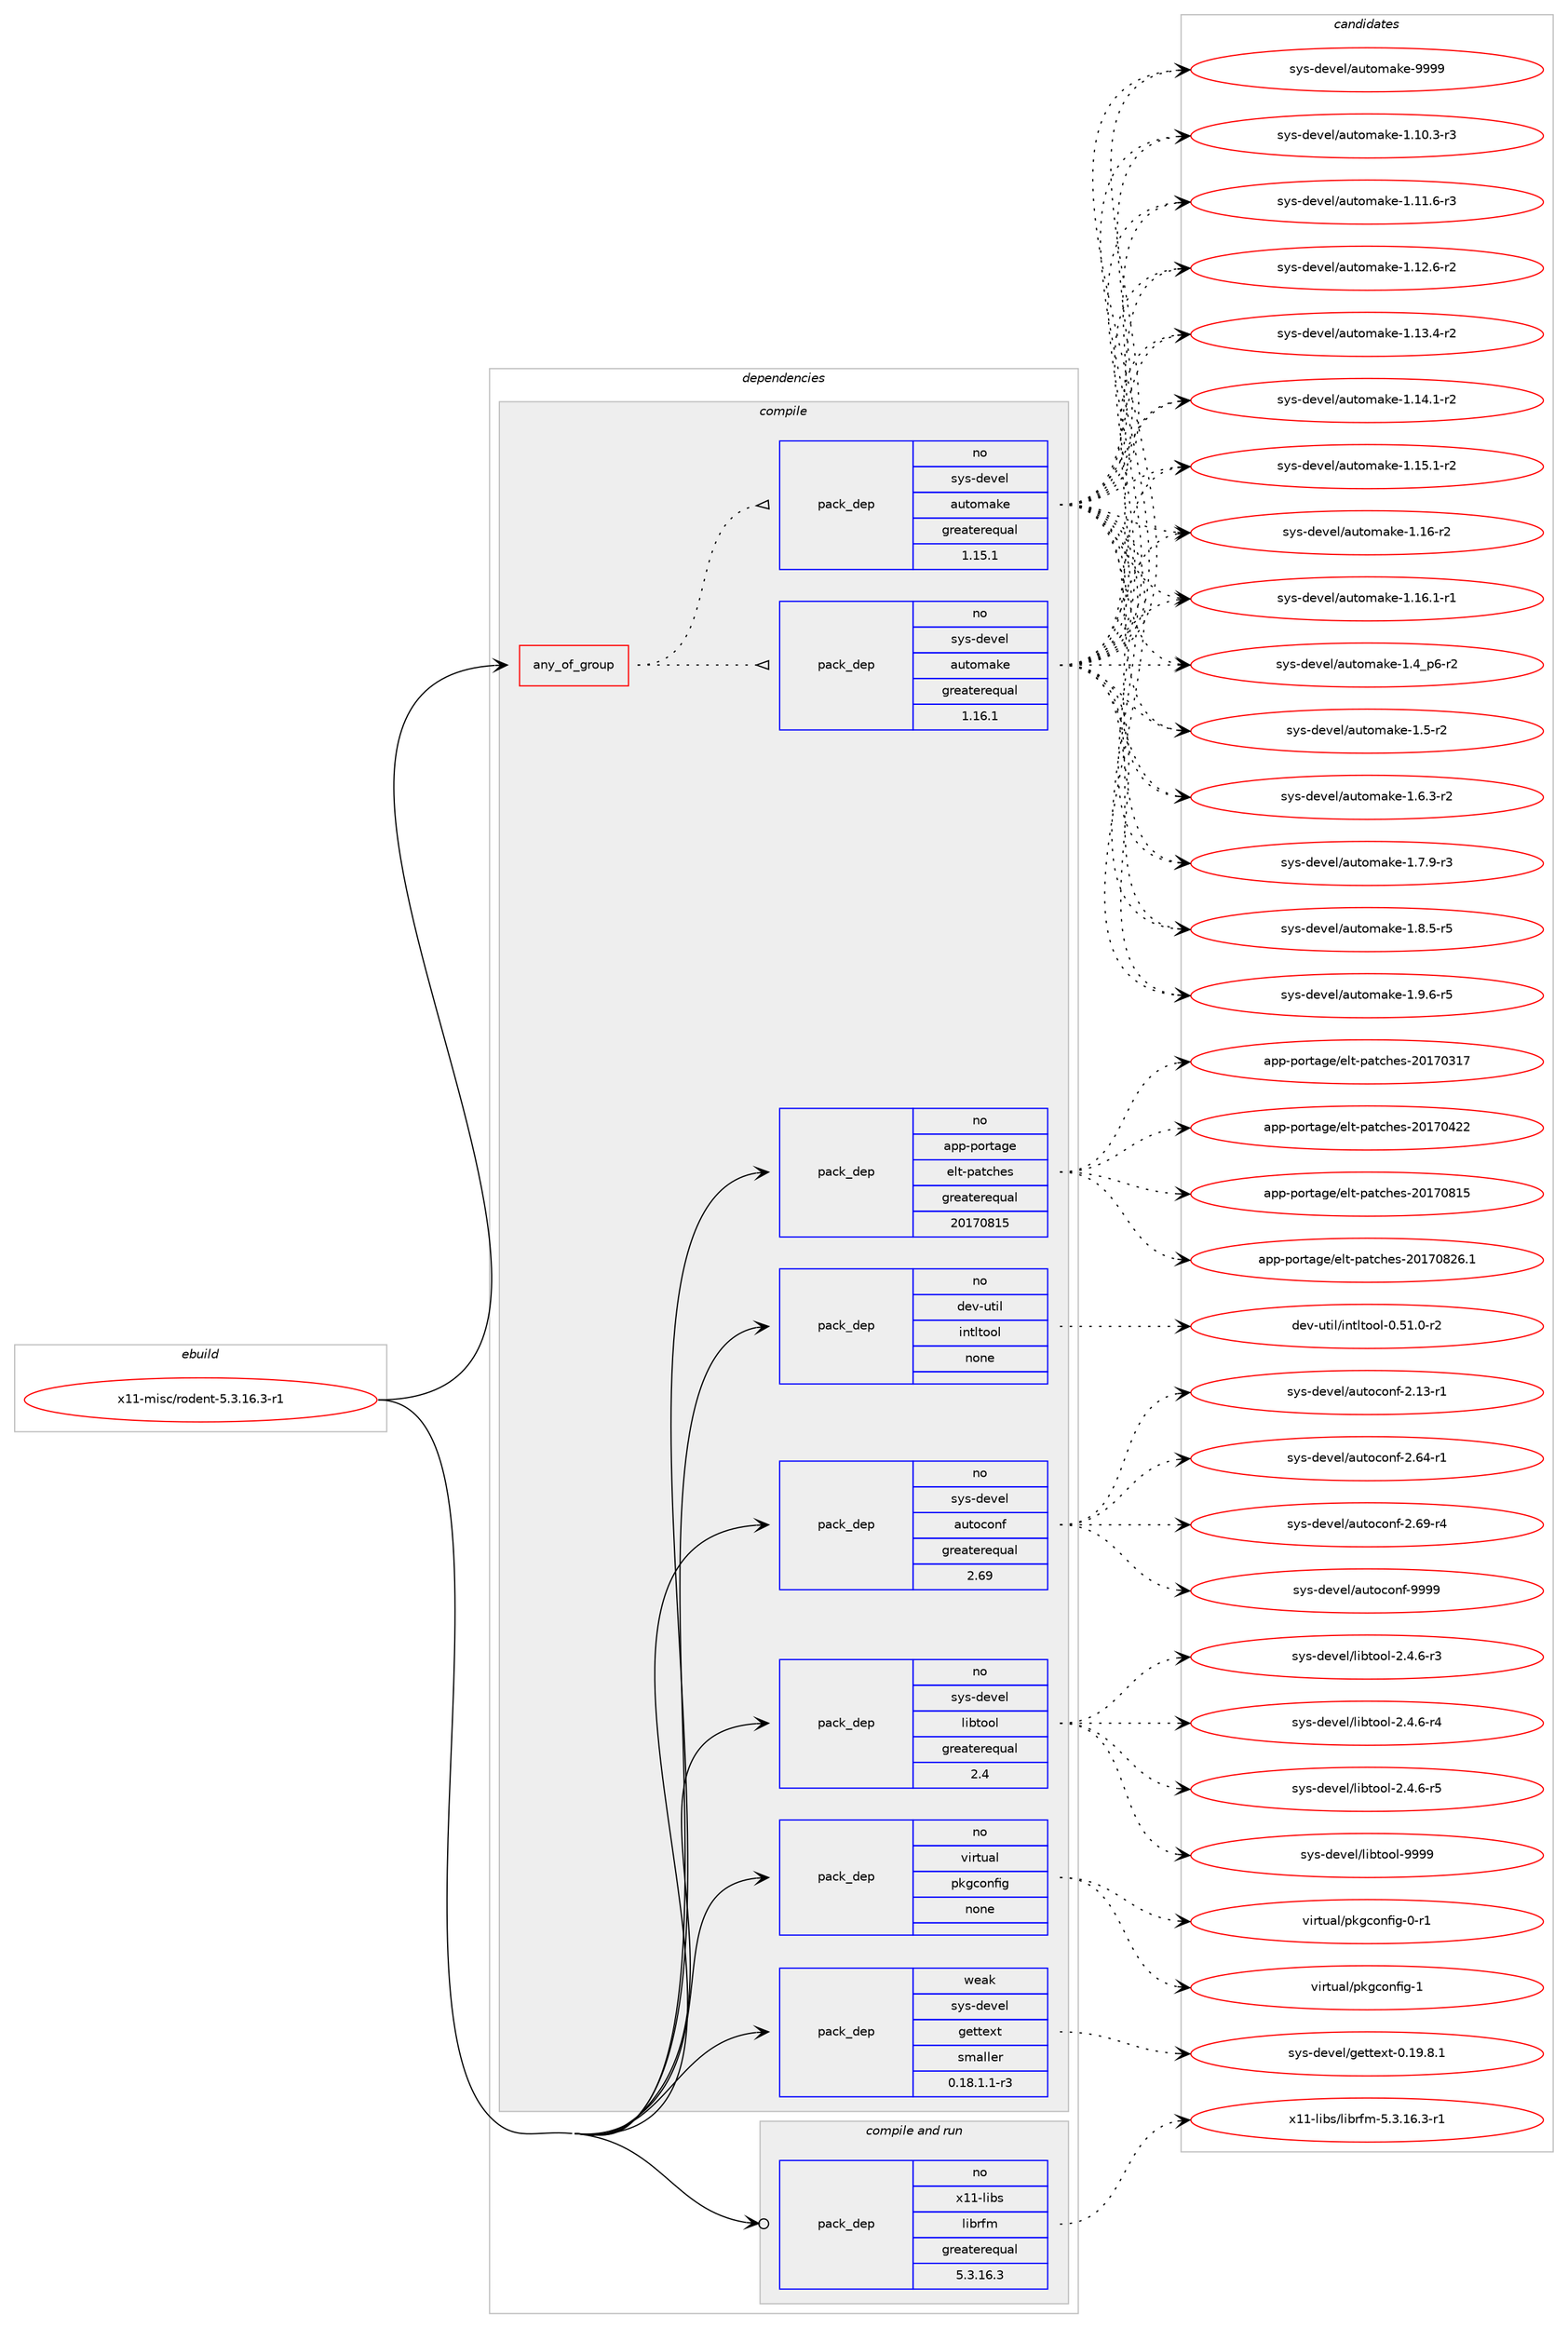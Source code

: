 digraph prolog {

# *************
# Graph options
# *************

newrank=true;
concentrate=true;
compound=true;
graph [rankdir=LR,fontname=Helvetica,fontsize=10,ranksep=1.5];#, ranksep=2.5, nodesep=0.2];
edge  [arrowhead=vee];
node  [fontname=Helvetica,fontsize=10];

# **********
# The ebuild
# **********

subgraph cluster_leftcol {
color=gray;
rank=same;
label=<<i>ebuild</i>>;
id [label="x11-misc/rodent-5.3.16.3-r1", color=red, width=4, href="../x11-misc/rodent-5.3.16.3-r1.svg"];
}

# ****************
# The dependencies
# ****************

subgraph cluster_midcol {
color=gray;
label=<<i>dependencies</i>>;
subgraph cluster_compile {
fillcolor="#eeeeee";
style=filled;
label=<<i>compile</i>>;
subgraph any28708 {
dependency1764249 [label=<<TABLE BORDER="0" CELLBORDER="1" CELLSPACING="0" CELLPADDING="4"><TR><TD CELLPADDING="10">any_of_group</TD></TR></TABLE>>, shape=none, color=red];subgraph pack1267897 {
dependency1764250 [label=<<TABLE BORDER="0" CELLBORDER="1" CELLSPACING="0" CELLPADDING="4" WIDTH="220"><TR><TD ROWSPAN="6" CELLPADDING="30">pack_dep</TD></TR><TR><TD WIDTH="110">no</TD></TR><TR><TD>sys-devel</TD></TR><TR><TD>automake</TD></TR><TR><TD>greaterequal</TD></TR><TR><TD>1.16.1</TD></TR></TABLE>>, shape=none, color=blue];
}
dependency1764249:e -> dependency1764250:w [weight=20,style="dotted",arrowhead="oinv"];
subgraph pack1267898 {
dependency1764251 [label=<<TABLE BORDER="0" CELLBORDER="1" CELLSPACING="0" CELLPADDING="4" WIDTH="220"><TR><TD ROWSPAN="6" CELLPADDING="30">pack_dep</TD></TR><TR><TD WIDTH="110">no</TD></TR><TR><TD>sys-devel</TD></TR><TR><TD>automake</TD></TR><TR><TD>greaterequal</TD></TR><TR><TD>1.15.1</TD></TR></TABLE>>, shape=none, color=blue];
}
dependency1764249:e -> dependency1764251:w [weight=20,style="dotted",arrowhead="oinv"];
}
id:e -> dependency1764249:w [weight=20,style="solid",arrowhead="vee"];
subgraph pack1267899 {
dependency1764252 [label=<<TABLE BORDER="0" CELLBORDER="1" CELLSPACING="0" CELLPADDING="4" WIDTH="220"><TR><TD ROWSPAN="6" CELLPADDING="30">pack_dep</TD></TR><TR><TD WIDTH="110">no</TD></TR><TR><TD>app-portage</TD></TR><TR><TD>elt-patches</TD></TR><TR><TD>greaterequal</TD></TR><TR><TD>20170815</TD></TR></TABLE>>, shape=none, color=blue];
}
id:e -> dependency1764252:w [weight=20,style="solid",arrowhead="vee"];
subgraph pack1267900 {
dependency1764253 [label=<<TABLE BORDER="0" CELLBORDER="1" CELLSPACING="0" CELLPADDING="4" WIDTH="220"><TR><TD ROWSPAN="6" CELLPADDING="30">pack_dep</TD></TR><TR><TD WIDTH="110">no</TD></TR><TR><TD>dev-util</TD></TR><TR><TD>intltool</TD></TR><TR><TD>none</TD></TR><TR><TD></TD></TR></TABLE>>, shape=none, color=blue];
}
id:e -> dependency1764253:w [weight=20,style="solid",arrowhead="vee"];
subgraph pack1267901 {
dependency1764254 [label=<<TABLE BORDER="0" CELLBORDER="1" CELLSPACING="0" CELLPADDING="4" WIDTH="220"><TR><TD ROWSPAN="6" CELLPADDING="30">pack_dep</TD></TR><TR><TD WIDTH="110">no</TD></TR><TR><TD>sys-devel</TD></TR><TR><TD>autoconf</TD></TR><TR><TD>greaterequal</TD></TR><TR><TD>2.69</TD></TR></TABLE>>, shape=none, color=blue];
}
id:e -> dependency1764254:w [weight=20,style="solid",arrowhead="vee"];
subgraph pack1267902 {
dependency1764255 [label=<<TABLE BORDER="0" CELLBORDER="1" CELLSPACING="0" CELLPADDING="4" WIDTH="220"><TR><TD ROWSPAN="6" CELLPADDING="30">pack_dep</TD></TR><TR><TD WIDTH="110">no</TD></TR><TR><TD>sys-devel</TD></TR><TR><TD>libtool</TD></TR><TR><TD>greaterequal</TD></TR><TR><TD>2.4</TD></TR></TABLE>>, shape=none, color=blue];
}
id:e -> dependency1764255:w [weight=20,style="solid",arrowhead="vee"];
subgraph pack1267903 {
dependency1764256 [label=<<TABLE BORDER="0" CELLBORDER="1" CELLSPACING="0" CELLPADDING="4" WIDTH="220"><TR><TD ROWSPAN="6" CELLPADDING="30">pack_dep</TD></TR><TR><TD WIDTH="110">no</TD></TR><TR><TD>virtual</TD></TR><TR><TD>pkgconfig</TD></TR><TR><TD>none</TD></TR><TR><TD></TD></TR></TABLE>>, shape=none, color=blue];
}
id:e -> dependency1764256:w [weight=20,style="solid",arrowhead="vee"];
subgraph pack1267904 {
dependency1764257 [label=<<TABLE BORDER="0" CELLBORDER="1" CELLSPACING="0" CELLPADDING="4" WIDTH="220"><TR><TD ROWSPAN="6" CELLPADDING="30">pack_dep</TD></TR><TR><TD WIDTH="110">weak</TD></TR><TR><TD>sys-devel</TD></TR><TR><TD>gettext</TD></TR><TR><TD>smaller</TD></TR><TR><TD>0.18.1.1-r3</TD></TR></TABLE>>, shape=none, color=blue];
}
id:e -> dependency1764257:w [weight=20,style="solid",arrowhead="vee"];
}
subgraph cluster_compileandrun {
fillcolor="#eeeeee";
style=filled;
label=<<i>compile and run</i>>;
subgraph pack1267905 {
dependency1764258 [label=<<TABLE BORDER="0" CELLBORDER="1" CELLSPACING="0" CELLPADDING="4" WIDTH="220"><TR><TD ROWSPAN="6" CELLPADDING="30">pack_dep</TD></TR><TR><TD WIDTH="110">no</TD></TR><TR><TD>x11-libs</TD></TR><TR><TD>librfm</TD></TR><TR><TD>greaterequal</TD></TR><TR><TD>5.3.16.3</TD></TR></TABLE>>, shape=none, color=blue];
}
id:e -> dependency1764258:w [weight=20,style="solid",arrowhead="odotvee"];
}
subgraph cluster_run {
fillcolor="#eeeeee";
style=filled;
label=<<i>run</i>>;
}
}

# **************
# The candidates
# **************

subgraph cluster_choices {
rank=same;
color=gray;
label=<<i>candidates</i>>;

subgraph choice1267897 {
color=black;
nodesep=1;
choice11512111545100101118101108479711711611110997107101454946494846514511451 [label="sys-devel/automake-1.10.3-r3", color=red, width=4,href="../sys-devel/automake-1.10.3-r3.svg"];
choice11512111545100101118101108479711711611110997107101454946494946544511451 [label="sys-devel/automake-1.11.6-r3", color=red, width=4,href="../sys-devel/automake-1.11.6-r3.svg"];
choice11512111545100101118101108479711711611110997107101454946495046544511450 [label="sys-devel/automake-1.12.6-r2", color=red, width=4,href="../sys-devel/automake-1.12.6-r2.svg"];
choice11512111545100101118101108479711711611110997107101454946495146524511450 [label="sys-devel/automake-1.13.4-r2", color=red, width=4,href="../sys-devel/automake-1.13.4-r2.svg"];
choice11512111545100101118101108479711711611110997107101454946495246494511450 [label="sys-devel/automake-1.14.1-r2", color=red, width=4,href="../sys-devel/automake-1.14.1-r2.svg"];
choice11512111545100101118101108479711711611110997107101454946495346494511450 [label="sys-devel/automake-1.15.1-r2", color=red, width=4,href="../sys-devel/automake-1.15.1-r2.svg"];
choice1151211154510010111810110847971171161111099710710145494649544511450 [label="sys-devel/automake-1.16-r2", color=red, width=4,href="../sys-devel/automake-1.16-r2.svg"];
choice11512111545100101118101108479711711611110997107101454946495446494511449 [label="sys-devel/automake-1.16.1-r1", color=red, width=4,href="../sys-devel/automake-1.16.1-r1.svg"];
choice115121115451001011181011084797117116111109971071014549465295112544511450 [label="sys-devel/automake-1.4_p6-r2", color=red, width=4,href="../sys-devel/automake-1.4_p6-r2.svg"];
choice11512111545100101118101108479711711611110997107101454946534511450 [label="sys-devel/automake-1.5-r2", color=red, width=4,href="../sys-devel/automake-1.5-r2.svg"];
choice115121115451001011181011084797117116111109971071014549465446514511450 [label="sys-devel/automake-1.6.3-r2", color=red, width=4,href="../sys-devel/automake-1.6.3-r2.svg"];
choice115121115451001011181011084797117116111109971071014549465546574511451 [label="sys-devel/automake-1.7.9-r3", color=red, width=4,href="../sys-devel/automake-1.7.9-r3.svg"];
choice115121115451001011181011084797117116111109971071014549465646534511453 [label="sys-devel/automake-1.8.5-r5", color=red, width=4,href="../sys-devel/automake-1.8.5-r5.svg"];
choice115121115451001011181011084797117116111109971071014549465746544511453 [label="sys-devel/automake-1.9.6-r5", color=red, width=4,href="../sys-devel/automake-1.9.6-r5.svg"];
choice115121115451001011181011084797117116111109971071014557575757 [label="sys-devel/automake-9999", color=red, width=4,href="../sys-devel/automake-9999.svg"];
dependency1764250:e -> choice11512111545100101118101108479711711611110997107101454946494846514511451:w [style=dotted,weight="100"];
dependency1764250:e -> choice11512111545100101118101108479711711611110997107101454946494946544511451:w [style=dotted,weight="100"];
dependency1764250:e -> choice11512111545100101118101108479711711611110997107101454946495046544511450:w [style=dotted,weight="100"];
dependency1764250:e -> choice11512111545100101118101108479711711611110997107101454946495146524511450:w [style=dotted,weight="100"];
dependency1764250:e -> choice11512111545100101118101108479711711611110997107101454946495246494511450:w [style=dotted,weight="100"];
dependency1764250:e -> choice11512111545100101118101108479711711611110997107101454946495346494511450:w [style=dotted,weight="100"];
dependency1764250:e -> choice1151211154510010111810110847971171161111099710710145494649544511450:w [style=dotted,weight="100"];
dependency1764250:e -> choice11512111545100101118101108479711711611110997107101454946495446494511449:w [style=dotted,weight="100"];
dependency1764250:e -> choice115121115451001011181011084797117116111109971071014549465295112544511450:w [style=dotted,weight="100"];
dependency1764250:e -> choice11512111545100101118101108479711711611110997107101454946534511450:w [style=dotted,weight="100"];
dependency1764250:e -> choice115121115451001011181011084797117116111109971071014549465446514511450:w [style=dotted,weight="100"];
dependency1764250:e -> choice115121115451001011181011084797117116111109971071014549465546574511451:w [style=dotted,weight="100"];
dependency1764250:e -> choice115121115451001011181011084797117116111109971071014549465646534511453:w [style=dotted,weight="100"];
dependency1764250:e -> choice115121115451001011181011084797117116111109971071014549465746544511453:w [style=dotted,weight="100"];
dependency1764250:e -> choice115121115451001011181011084797117116111109971071014557575757:w [style=dotted,weight="100"];
}
subgraph choice1267898 {
color=black;
nodesep=1;
choice11512111545100101118101108479711711611110997107101454946494846514511451 [label="sys-devel/automake-1.10.3-r3", color=red, width=4,href="../sys-devel/automake-1.10.3-r3.svg"];
choice11512111545100101118101108479711711611110997107101454946494946544511451 [label="sys-devel/automake-1.11.6-r3", color=red, width=4,href="../sys-devel/automake-1.11.6-r3.svg"];
choice11512111545100101118101108479711711611110997107101454946495046544511450 [label="sys-devel/automake-1.12.6-r2", color=red, width=4,href="../sys-devel/automake-1.12.6-r2.svg"];
choice11512111545100101118101108479711711611110997107101454946495146524511450 [label="sys-devel/automake-1.13.4-r2", color=red, width=4,href="../sys-devel/automake-1.13.4-r2.svg"];
choice11512111545100101118101108479711711611110997107101454946495246494511450 [label="sys-devel/automake-1.14.1-r2", color=red, width=4,href="../sys-devel/automake-1.14.1-r2.svg"];
choice11512111545100101118101108479711711611110997107101454946495346494511450 [label="sys-devel/automake-1.15.1-r2", color=red, width=4,href="../sys-devel/automake-1.15.1-r2.svg"];
choice1151211154510010111810110847971171161111099710710145494649544511450 [label="sys-devel/automake-1.16-r2", color=red, width=4,href="../sys-devel/automake-1.16-r2.svg"];
choice11512111545100101118101108479711711611110997107101454946495446494511449 [label="sys-devel/automake-1.16.1-r1", color=red, width=4,href="../sys-devel/automake-1.16.1-r1.svg"];
choice115121115451001011181011084797117116111109971071014549465295112544511450 [label="sys-devel/automake-1.4_p6-r2", color=red, width=4,href="../sys-devel/automake-1.4_p6-r2.svg"];
choice11512111545100101118101108479711711611110997107101454946534511450 [label="sys-devel/automake-1.5-r2", color=red, width=4,href="../sys-devel/automake-1.5-r2.svg"];
choice115121115451001011181011084797117116111109971071014549465446514511450 [label="sys-devel/automake-1.6.3-r2", color=red, width=4,href="../sys-devel/automake-1.6.3-r2.svg"];
choice115121115451001011181011084797117116111109971071014549465546574511451 [label="sys-devel/automake-1.7.9-r3", color=red, width=4,href="../sys-devel/automake-1.7.9-r3.svg"];
choice115121115451001011181011084797117116111109971071014549465646534511453 [label="sys-devel/automake-1.8.5-r5", color=red, width=4,href="../sys-devel/automake-1.8.5-r5.svg"];
choice115121115451001011181011084797117116111109971071014549465746544511453 [label="sys-devel/automake-1.9.6-r5", color=red, width=4,href="../sys-devel/automake-1.9.6-r5.svg"];
choice115121115451001011181011084797117116111109971071014557575757 [label="sys-devel/automake-9999", color=red, width=4,href="../sys-devel/automake-9999.svg"];
dependency1764251:e -> choice11512111545100101118101108479711711611110997107101454946494846514511451:w [style=dotted,weight="100"];
dependency1764251:e -> choice11512111545100101118101108479711711611110997107101454946494946544511451:w [style=dotted,weight="100"];
dependency1764251:e -> choice11512111545100101118101108479711711611110997107101454946495046544511450:w [style=dotted,weight="100"];
dependency1764251:e -> choice11512111545100101118101108479711711611110997107101454946495146524511450:w [style=dotted,weight="100"];
dependency1764251:e -> choice11512111545100101118101108479711711611110997107101454946495246494511450:w [style=dotted,weight="100"];
dependency1764251:e -> choice11512111545100101118101108479711711611110997107101454946495346494511450:w [style=dotted,weight="100"];
dependency1764251:e -> choice1151211154510010111810110847971171161111099710710145494649544511450:w [style=dotted,weight="100"];
dependency1764251:e -> choice11512111545100101118101108479711711611110997107101454946495446494511449:w [style=dotted,weight="100"];
dependency1764251:e -> choice115121115451001011181011084797117116111109971071014549465295112544511450:w [style=dotted,weight="100"];
dependency1764251:e -> choice11512111545100101118101108479711711611110997107101454946534511450:w [style=dotted,weight="100"];
dependency1764251:e -> choice115121115451001011181011084797117116111109971071014549465446514511450:w [style=dotted,weight="100"];
dependency1764251:e -> choice115121115451001011181011084797117116111109971071014549465546574511451:w [style=dotted,weight="100"];
dependency1764251:e -> choice115121115451001011181011084797117116111109971071014549465646534511453:w [style=dotted,weight="100"];
dependency1764251:e -> choice115121115451001011181011084797117116111109971071014549465746544511453:w [style=dotted,weight="100"];
dependency1764251:e -> choice115121115451001011181011084797117116111109971071014557575757:w [style=dotted,weight="100"];
}
subgraph choice1267899 {
color=black;
nodesep=1;
choice97112112451121111141169710310147101108116451129711699104101115455048495548514955 [label="app-portage/elt-patches-20170317", color=red, width=4,href="../app-portage/elt-patches-20170317.svg"];
choice97112112451121111141169710310147101108116451129711699104101115455048495548525050 [label="app-portage/elt-patches-20170422", color=red, width=4,href="../app-portage/elt-patches-20170422.svg"];
choice97112112451121111141169710310147101108116451129711699104101115455048495548564953 [label="app-portage/elt-patches-20170815", color=red, width=4,href="../app-portage/elt-patches-20170815.svg"];
choice971121124511211111411697103101471011081164511297116991041011154550484955485650544649 [label="app-portage/elt-patches-20170826.1", color=red, width=4,href="../app-portage/elt-patches-20170826.1.svg"];
dependency1764252:e -> choice97112112451121111141169710310147101108116451129711699104101115455048495548514955:w [style=dotted,weight="100"];
dependency1764252:e -> choice97112112451121111141169710310147101108116451129711699104101115455048495548525050:w [style=dotted,weight="100"];
dependency1764252:e -> choice97112112451121111141169710310147101108116451129711699104101115455048495548564953:w [style=dotted,weight="100"];
dependency1764252:e -> choice971121124511211111411697103101471011081164511297116991041011154550484955485650544649:w [style=dotted,weight="100"];
}
subgraph choice1267900 {
color=black;
nodesep=1;
choice1001011184511711610510847105110116108116111111108454846534946484511450 [label="dev-util/intltool-0.51.0-r2", color=red, width=4,href="../dev-util/intltool-0.51.0-r2.svg"];
dependency1764253:e -> choice1001011184511711610510847105110116108116111111108454846534946484511450:w [style=dotted,weight="100"];
}
subgraph choice1267901 {
color=black;
nodesep=1;
choice1151211154510010111810110847971171161119911111010245504649514511449 [label="sys-devel/autoconf-2.13-r1", color=red, width=4,href="../sys-devel/autoconf-2.13-r1.svg"];
choice1151211154510010111810110847971171161119911111010245504654524511449 [label="sys-devel/autoconf-2.64-r1", color=red, width=4,href="../sys-devel/autoconf-2.64-r1.svg"];
choice1151211154510010111810110847971171161119911111010245504654574511452 [label="sys-devel/autoconf-2.69-r4", color=red, width=4,href="../sys-devel/autoconf-2.69-r4.svg"];
choice115121115451001011181011084797117116111991111101024557575757 [label="sys-devel/autoconf-9999", color=red, width=4,href="../sys-devel/autoconf-9999.svg"];
dependency1764254:e -> choice1151211154510010111810110847971171161119911111010245504649514511449:w [style=dotted,weight="100"];
dependency1764254:e -> choice1151211154510010111810110847971171161119911111010245504654524511449:w [style=dotted,weight="100"];
dependency1764254:e -> choice1151211154510010111810110847971171161119911111010245504654574511452:w [style=dotted,weight="100"];
dependency1764254:e -> choice115121115451001011181011084797117116111991111101024557575757:w [style=dotted,weight="100"];
}
subgraph choice1267902 {
color=black;
nodesep=1;
choice1151211154510010111810110847108105981161111111084550465246544511451 [label="sys-devel/libtool-2.4.6-r3", color=red, width=4,href="../sys-devel/libtool-2.4.6-r3.svg"];
choice1151211154510010111810110847108105981161111111084550465246544511452 [label="sys-devel/libtool-2.4.6-r4", color=red, width=4,href="../sys-devel/libtool-2.4.6-r4.svg"];
choice1151211154510010111810110847108105981161111111084550465246544511453 [label="sys-devel/libtool-2.4.6-r5", color=red, width=4,href="../sys-devel/libtool-2.4.6-r5.svg"];
choice1151211154510010111810110847108105981161111111084557575757 [label="sys-devel/libtool-9999", color=red, width=4,href="../sys-devel/libtool-9999.svg"];
dependency1764255:e -> choice1151211154510010111810110847108105981161111111084550465246544511451:w [style=dotted,weight="100"];
dependency1764255:e -> choice1151211154510010111810110847108105981161111111084550465246544511452:w [style=dotted,weight="100"];
dependency1764255:e -> choice1151211154510010111810110847108105981161111111084550465246544511453:w [style=dotted,weight="100"];
dependency1764255:e -> choice1151211154510010111810110847108105981161111111084557575757:w [style=dotted,weight="100"];
}
subgraph choice1267903 {
color=black;
nodesep=1;
choice11810511411611797108471121071039911111010210510345484511449 [label="virtual/pkgconfig-0-r1", color=red, width=4,href="../virtual/pkgconfig-0-r1.svg"];
choice1181051141161179710847112107103991111101021051034549 [label="virtual/pkgconfig-1", color=red, width=4,href="../virtual/pkgconfig-1.svg"];
dependency1764256:e -> choice11810511411611797108471121071039911111010210510345484511449:w [style=dotted,weight="100"];
dependency1764256:e -> choice1181051141161179710847112107103991111101021051034549:w [style=dotted,weight="100"];
}
subgraph choice1267904 {
color=black;
nodesep=1;
choice1151211154510010111810110847103101116116101120116454846495746564649 [label="sys-devel/gettext-0.19.8.1", color=red, width=4,href="../sys-devel/gettext-0.19.8.1.svg"];
dependency1764257:e -> choice1151211154510010111810110847103101116116101120116454846495746564649:w [style=dotted,weight="100"];
}
subgraph choice1267905 {
color=black;
nodesep=1;
choice1204949451081059811547108105981141021094553465146495446514511449 [label="x11-libs/librfm-5.3.16.3-r1", color=red, width=4,href="../x11-libs/librfm-5.3.16.3-r1.svg"];
dependency1764258:e -> choice1204949451081059811547108105981141021094553465146495446514511449:w [style=dotted,weight="100"];
}
}

}
